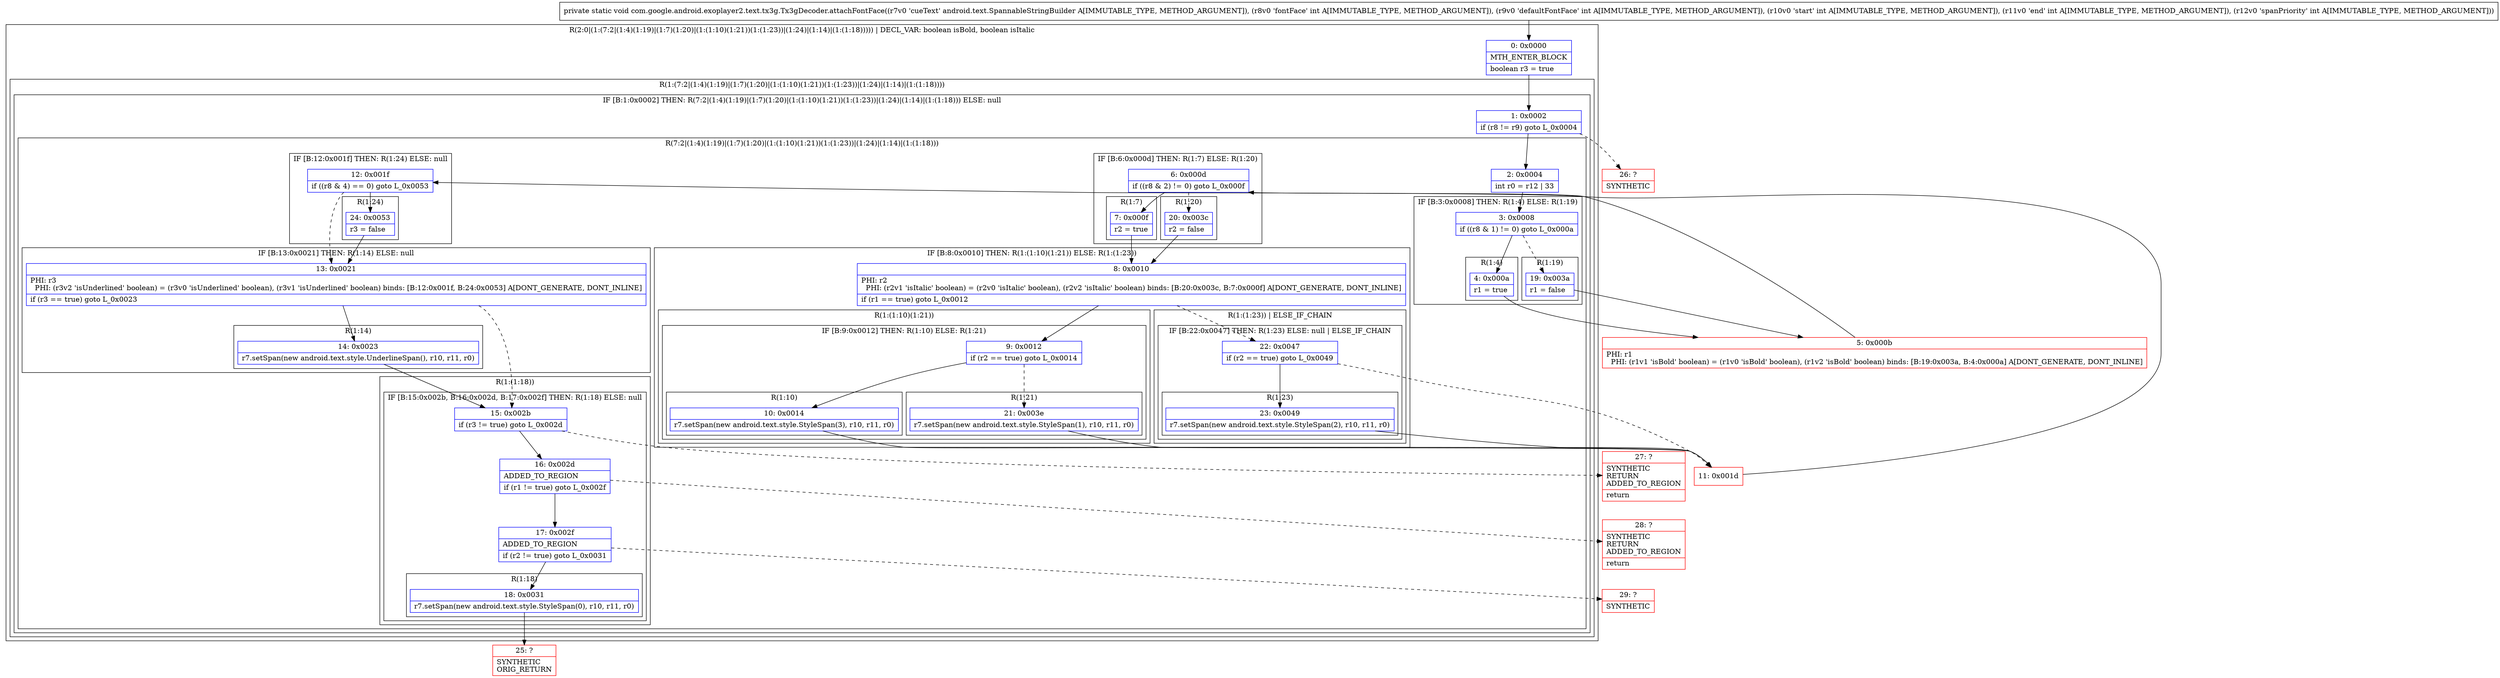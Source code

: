 digraph "CFG forcom.google.android.exoplayer2.text.tx3g.Tx3gDecoder.attachFontFace(Landroid\/text\/SpannableStringBuilder;IIIII)V" {
subgraph cluster_Region_402061144 {
label = "R(2:0|(1:(7:2|(1:4)(1:19)|(1:7)(1:20)|(1:(1:10)(1:21))(1:(1:23))|(1:24)|(1:14)|(1:(1:18))))) | DECL_VAR: boolean isBold, boolean isItalic\l";
node [shape=record,color=blue];
Node_0 [shape=record,label="{0\:\ 0x0000|MTH_ENTER_BLOCK\l|boolean r3 = true\l}"];
subgraph cluster_Region_1255165888 {
label = "R(1:(7:2|(1:4)(1:19)|(1:7)(1:20)|(1:(1:10)(1:21))(1:(1:23))|(1:24)|(1:14)|(1:(1:18))))";
node [shape=record,color=blue];
subgraph cluster_IfRegion_414459644 {
label = "IF [B:1:0x0002] THEN: R(7:2|(1:4)(1:19)|(1:7)(1:20)|(1:(1:10)(1:21))(1:(1:23))|(1:24)|(1:14)|(1:(1:18))) ELSE: null";
node [shape=record,color=blue];
Node_1 [shape=record,label="{1\:\ 0x0002|if (r8 != r9) goto L_0x0004\l}"];
subgraph cluster_Region_1962388193 {
label = "R(7:2|(1:4)(1:19)|(1:7)(1:20)|(1:(1:10)(1:21))(1:(1:23))|(1:24)|(1:14)|(1:(1:18)))";
node [shape=record,color=blue];
Node_2 [shape=record,label="{2\:\ 0x0004|int r0 = r12 \| 33\l}"];
subgraph cluster_IfRegion_699145738 {
label = "IF [B:3:0x0008] THEN: R(1:4) ELSE: R(1:19)";
node [shape=record,color=blue];
Node_3 [shape=record,label="{3\:\ 0x0008|if ((r8 & 1) != 0) goto L_0x000a\l}"];
subgraph cluster_Region_217674836 {
label = "R(1:4)";
node [shape=record,color=blue];
Node_4 [shape=record,label="{4\:\ 0x000a|r1 = true\l}"];
}
subgraph cluster_Region_1598738839 {
label = "R(1:19)";
node [shape=record,color=blue];
Node_19 [shape=record,label="{19\:\ 0x003a|r1 = false\l}"];
}
}
subgraph cluster_IfRegion_146677385 {
label = "IF [B:6:0x000d] THEN: R(1:7) ELSE: R(1:20)";
node [shape=record,color=blue];
Node_6 [shape=record,label="{6\:\ 0x000d|if ((r8 & 2) != 0) goto L_0x000f\l}"];
subgraph cluster_Region_47696778 {
label = "R(1:7)";
node [shape=record,color=blue];
Node_7 [shape=record,label="{7\:\ 0x000f|r2 = true\l}"];
}
subgraph cluster_Region_1584986915 {
label = "R(1:20)";
node [shape=record,color=blue];
Node_20 [shape=record,label="{20\:\ 0x003c|r2 = false\l}"];
}
}
subgraph cluster_IfRegion_1079574033 {
label = "IF [B:8:0x0010] THEN: R(1:(1:10)(1:21)) ELSE: R(1:(1:23))";
node [shape=record,color=blue];
Node_8 [shape=record,label="{8\:\ 0x0010|PHI: r2 \l  PHI: (r2v1 'isItalic' boolean) = (r2v0 'isItalic' boolean), (r2v2 'isItalic' boolean) binds: [B:20:0x003c, B:7:0x000f] A[DONT_GENERATE, DONT_INLINE]\l|if (r1 == true) goto L_0x0012\l}"];
subgraph cluster_Region_2036511520 {
label = "R(1:(1:10)(1:21))";
node [shape=record,color=blue];
subgraph cluster_IfRegion_813153864 {
label = "IF [B:9:0x0012] THEN: R(1:10) ELSE: R(1:21)";
node [shape=record,color=blue];
Node_9 [shape=record,label="{9\:\ 0x0012|if (r2 == true) goto L_0x0014\l}"];
subgraph cluster_Region_271258985 {
label = "R(1:10)";
node [shape=record,color=blue];
Node_10 [shape=record,label="{10\:\ 0x0014|r7.setSpan(new android.text.style.StyleSpan(3), r10, r11, r0)\l}"];
}
subgraph cluster_Region_1121621649 {
label = "R(1:21)";
node [shape=record,color=blue];
Node_21 [shape=record,label="{21\:\ 0x003e|r7.setSpan(new android.text.style.StyleSpan(1), r10, r11, r0)\l}"];
}
}
}
subgraph cluster_Region_1220916377 {
label = "R(1:(1:23)) | ELSE_IF_CHAIN\l";
node [shape=record,color=blue];
subgraph cluster_IfRegion_1340761062 {
label = "IF [B:22:0x0047] THEN: R(1:23) ELSE: null | ELSE_IF_CHAIN\l";
node [shape=record,color=blue];
Node_22 [shape=record,label="{22\:\ 0x0047|if (r2 == true) goto L_0x0049\l}"];
subgraph cluster_Region_1217621604 {
label = "R(1:23)";
node [shape=record,color=blue];
Node_23 [shape=record,label="{23\:\ 0x0049|r7.setSpan(new android.text.style.StyleSpan(2), r10, r11, r0)\l}"];
}
}
}
}
subgraph cluster_IfRegion_603796104 {
label = "IF [B:12:0x001f] THEN: R(1:24) ELSE: null";
node [shape=record,color=blue];
Node_12 [shape=record,label="{12\:\ 0x001f|if ((r8 & 4) == 0) goto L_0x0053\l}"];
subgraph cluster_Region_1664151839 {
label = "R(1:24)";
node [shape=record,color=blue];
Node_24 [shape=record,label="{24\:\ 0x0053|r3 = false\l}"];
}
}
subgraph cluster_IfRegion_1492212319 {
label = "IF [B:13:0x0021] THEN: R(1:14) ELSE: null";
node [shape=record,color=blue];
Node_13 [shape=record,label="{13\:\ 0x0021|PHI: r3 \l  PHI: (r3v2 'isUnderlined' boolean) = (r3v0 'isUnderlined' boolean), (r3v1 'isUnderlined' boolean) binds: [B:12:0x001f, B:24:0x0053] A[DONT_GENERATE, DONT_INLINE]\l|if (r3 == true) goto L_0x0023\l}"];
subgraph cluster_Region_33191221 {
label = "R(1:14)";
node [shape=record,color=blue];
Node_14 [shape=record,label="{14\:\ 0x0023|r7.setSpan(new android.text.style.UnderlineSpan(), r10, r11, r0)\l}"];
}
}
subgraph cluster_Region_779439425 {
label = "R(1:(1:18))";
node [shape=record,color=blue];
subgraph cluster_IfRegion_1411107597 {
label = "IF [B:15:0x002b, B:16:0x002d, B:17:0x002f] THEN: R(1:18) ELSE: null";
node [shape=record,color=blue];
Node_15 [shape=record,label="{15\:\ 0x002b|if (r3 != true) goto L_0x002d\l}"];
Node_16 [shape=record,label="{16\:\ 0x002d|ADDED_TO_REGION\l|if (r1 != true) goto L_0x002f\l}"];
Node_17 [shape=record,label="{17\:\ 0x002f|ADDED_TO_REGION\l|if (r2 != true) goto L_0x0031\l}"];
subgraph cluster_Region_1228056638 {
label = "R(1:18)";
node [shape=record,color=blue];
Node_18 [shape=record,label="{18\:\ 0x0031|r7.setSpan(new android.text.style.StyleSpan(0), r10, r11, r0)\l}"];
}
}
}
}
}
}
}
Node_5 [shape=record,color=red,label="{5\:\ 0x000b|PHI: r1 \l  PHI: (r1v1 'isBold' boolean) = (r1v0 'isBold' boolean), (r1v2 'isBold' boolean) binds: [B:19:0x003a, B:4:0x000a] A[DONT_GENERATE, DONT_INLINE]\l}"];
Node_11 [shape=record,color=red,label="{11\:\ 0x001d}"];
Node_25 [shape=record,color=red,label="{25\:\ ?|SYNTHETIC\lORIG_RETURN\l}"];
Node_26 [shape=record,color=red,label="{26\:\ ?|SYNTHETIC\l}"];
Node_27 [shape=record,color=red,label="{27\:\ ?|SYNTHETIC\lRETURN\lADDED_TO_REGION\l|return\l}"];
Node_28 [shape=record,color=red,label="{28\:\ ?|SYNTHETIC\lRETURN\lADDED_TO_REGION\l|return\l}"];
Node_29 [shape=record,color=red,label="{29\:\ ?|SYNTHETIC\l}"];
MethodNode[shape=record,label="{private static void com.google.android.exoplayer2.text.tx3g.Tx3gDecoder.attachFontFace((r7v0 'cueText' android.text.SpannableStringBuilder A[IMMUTABLE_TYPE, METHOD_ARGUMENT]), (r8v0 'fontFace' int A[IMMUTABLE_TYPE, METHOD_ARGUMENT]), (r9v0 'defaultFontFace' int A[IMMUTABLE_TYPE, METHOD_ARGUMENT]), (r10v0 'start' int A[IMMUTABLE_TYPE, METHOD_ARGUMENT]), (r11v0 'end' int A[IMMUTABLE_TYPE, METHOD_ARGUMENT]), (r12v0 'spanPriority' int A[IMMUTABLE_TYPE, METHOD_ARGUMENT])) }"];
MethodNode -> Node_0;
Node_0 -> Node_1;
Node_1 -> Node_2;
Node_1 -> Node_26[style=dashed];
Node_2 -> Node_3;
Node_3 -> Node_4;
Node_3 -> Node_19[style=dashed];
Node_4 -> Node_5;
Node_19 -> Node_5;
Node_6 -> Node_7;
Node_6 -> Node_20[style=dashed];
Node_7 -> Node_8;
Node_20 -> Node_8;
Node_8 -> Node_9;
Node_8 -> Node_22[style=dashed];
Node_9 -> Node_10;
Node_9 -> Node_21[style=dashed];
Node_10 -> Node_11;
Node_21 -> Node_11;
Node_22 -> Node_11[style=dashed];
Node_22 -> Node_23;
Node_23 -> Node_11;
Node_12 -> Node_13[style=dashed];
Node_12 -> Node_24;
Node_24 -> Node_13;
Node_13 -> Node_14;
Node_13 -> Node_15[style=dashed];
Node_14 -> Node_15;
Node_15 -> Node_16;
Node_15 -> Node_27[style=dashed];
Node_16 -> Node_17;
Node_16 -> Node_28[style=dashed];
Node_17 -> Node_18;
Node_17 -> Node_29[style=dashed];
Node_18 -> Node_25;
Node_5 -> Node_6;
Node_11 -> Node_12;
}

